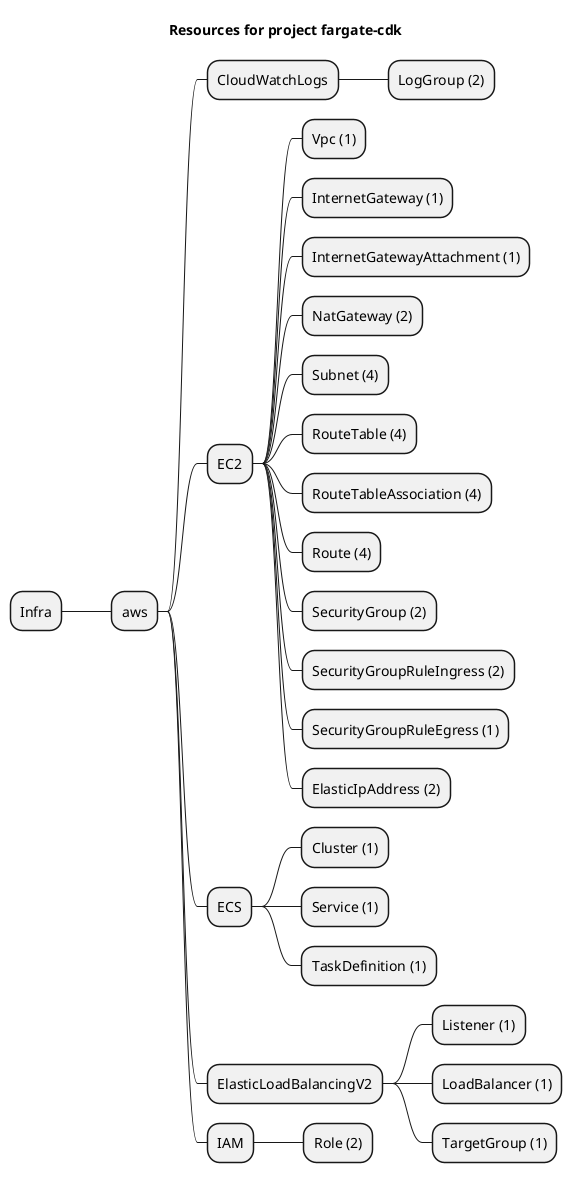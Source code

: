 @startmindmap
title Resources for project fargate-cdk
skinparam monochrome true
+ Infra
++ aws
+++ CloudWatchLogs
++++ LogGroup (2)
+++ EC2
++++ Vpc (1)
++++ InternetGateway (1)
++++ InternetGatewayAttachment (1)
++++ NatGateway (2)
++++ Subnet (4)
++++ RouteTable (4)
++++ RouteTableAssociation (4)
++++ Route (4)
++++ SecurityGroup (2)
++++ SecurityGroupRuleIngress (2)
++++ SecurityGroupRuleEgress (1)
++++ ElasticIpAddress (2)
+++ ECS
++++ Cluster (1)
++++ Service (1)
++++ TaskDefinition (1)
+++ ElasticLoadBalancingV2
++++ Listener (1)
++++ LoadBalancer (1)
++++ TargetGroup (1)
+++ IAM
++++ Role (2)
@endmindmap